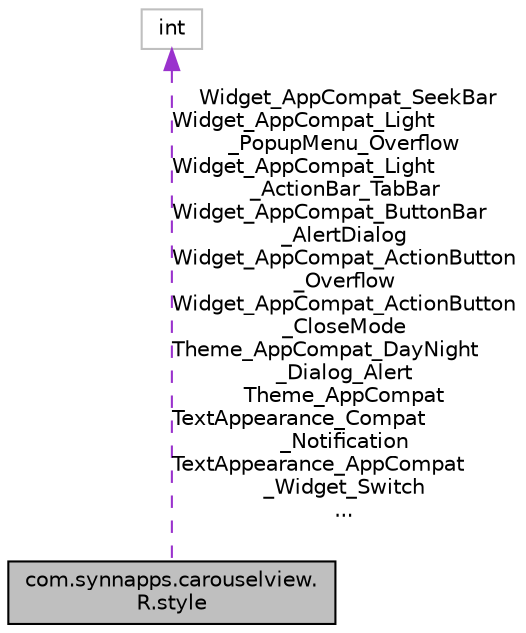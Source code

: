 digraph "com.synnapps.carouselview.R.style"
{
 // INTERACTIVE_SVG=YES
 // LATEX_PDF_SIZE
  edge [fontname="Helvetica",fontsize="10",labelfontname="Helvetica",labelfontsize="10"];
  node [fontname="Helvetica",fontsize="10",shape=record];
  Node1 [label="com.synnapps.carouselview.\lR.style",height=0.2,width=0.4,color="black", fillcolor="grey75", style="filled", fontcolor="black",tooltip=" "];
  Node2 -> Node1 [dir="back",color="darkorchid3",fontsize="10",style="dashed",label=" Widget_AppCompat_SeekBar\nWidget_AppCompat_Light\l_PopupMenu_Overflow\nWidget_AppCompat_Light\l_ActionBar_TabBar\nWidget_AppCompat_ButtonBar\l_AlertDialog\nWidget_AppCompat_ActionButton\l_Overflow\nWidget_AppCompat_ActionButton\l_CloseMode\nTheme_AppCompat_DayNight\l_Dialog_Alert\nTheme_AppCompat\nTextAppearance_Compat\l_Notification\nTextAppearance_AppCompat\l_Widget_Switch\n..." ,fontname="Helvetica"];
  Node2 [label="int",height=0.2,width=0.4,color="grey75", fillcolor="white", style="filled",tooltip=" "];
}
